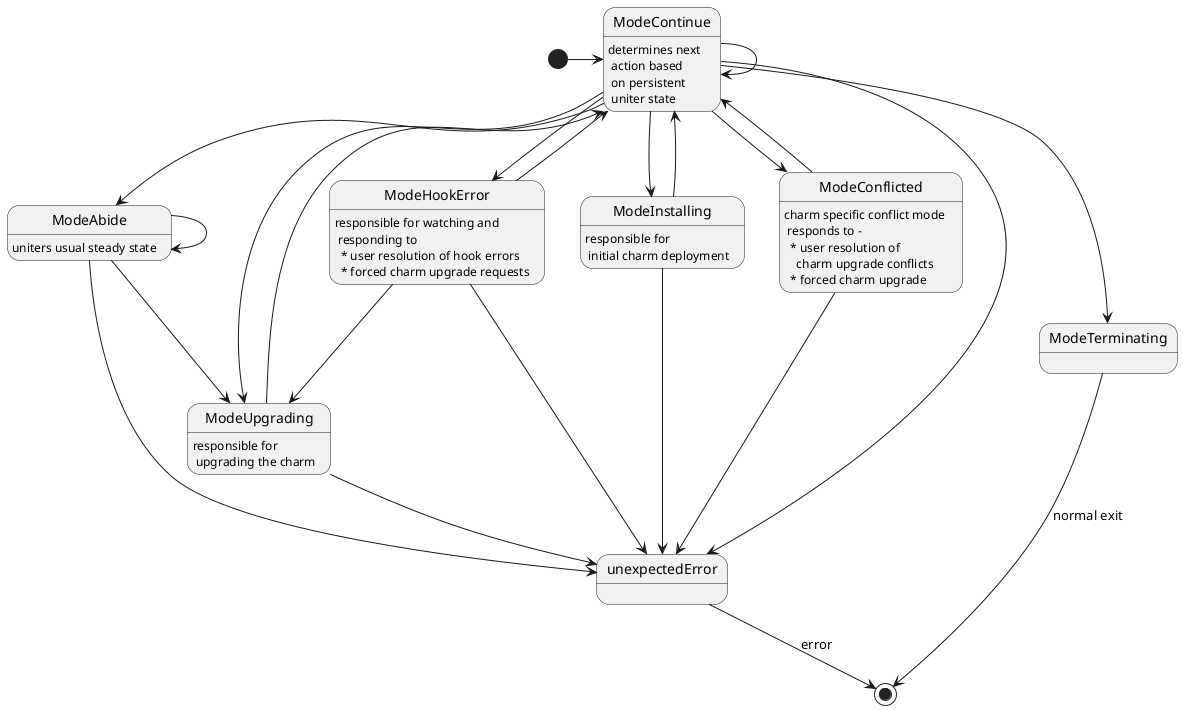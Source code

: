 @startuml

    state ModeInstalling
    state ModeUpgrading
    state ModeHookError
    state ModeTerminating
    state ModeAbide
    state ModeConflicted

    [*] -> ModeContinue

    ModeContinue : determines next \n action based \n on persistent \n uniter state
    ModeContinue -> ModeContinue
    ModeContinue -> ModeInstalling
    ModeContinue -> ModeUpgrading
    ModeContinue -> ModeAbide
    ModeContinue --> ModeHookError
    ModeContinue --> ModeConflicted
    ModeContinue --> ModeTerminating
    ModeContinue --> unexpectedError


    ModeInstalling : responsible for \n initial charm deployment
    ModeInstalling --> ModeContinue
    ModeInstalling --> unexpectedError

    ModeUpgrading : responsible for \n upgrading the charm
    ModeUpgrading --> ModeContinue
    ModeUpgrading --> unexpectedError

    ModeConflicted : charm specific conflict mode \n responds to - \n  * user resolution of \n    charm upgrade conflicts \n  * forced charm upgrade
    ModeConflicted --> ModeContinue
    ModeConflicted --> unexpectedError

    ModeHookError : responsible for watching and \n responding to \n  * user resolution of hook errors \n  * forced charm upgrade requests
    ModeHookError --> ModeUpgrading
    ModeHookError --> ModeContinue
    ModeHookError --> unexpectedError

    ModeAbide : uniters usual steady state
    ModeAbide --> ModeAbide
    ModeAbide --> ModeUpgrading
    ModeAbide --> unexpectedError

    unexpectedError --> [*] : error
    ModeTerminating --> [*] : normal exit

@enduml
